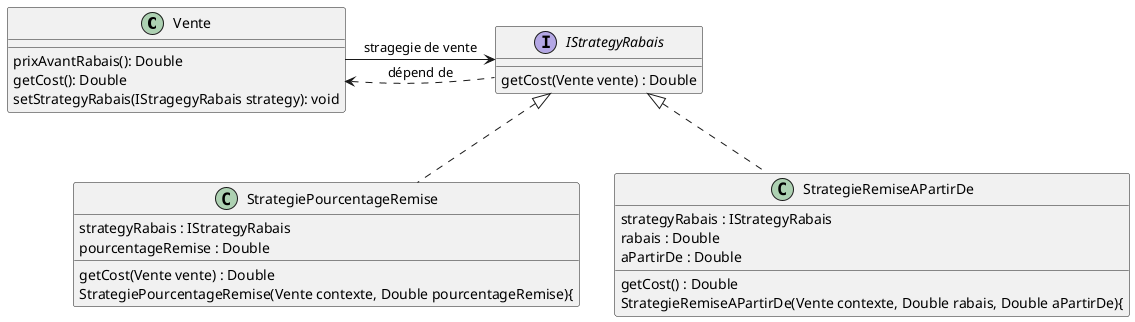 @startuml diagamme de classe
class Vente {
    prixAvantRabais(): Double
    getCost(): Double
    setStrategyRabais(IStragegyRabais strategy): void 
}
interface IStrategyRabais{
    getCost(Vente vente) : Double
}
class StrategiePourcentageRemise{
   strategyRabais : IStrategyRabais
   pourcentageRemise : Double
   getCost(Vente vente) : Double
    StrategiePourcentageRemise(Vente contexte, Double pourcentageRemise){

}
class StrategieRemiseAPartirDe{
    strategyRabais : IStrategyRabais
    rabais : Double
    aPartirDe : Double
    getCost() : Double
    StrategieRemiseAPartirDe(Vente contexte, Double rabais, Double aPartirDe){

}


IStrategyRabais <|.. StrategiePourcentageRemise
IStrategyRabais <|.. StrategieRemiseAPartirDe
Vente -> IStrategyRabais: stragegie de vente
Vente <.. IStrategyRabais: dépend de 
@enduml


@startuml diagamme de séquence

title N/A

@enduml